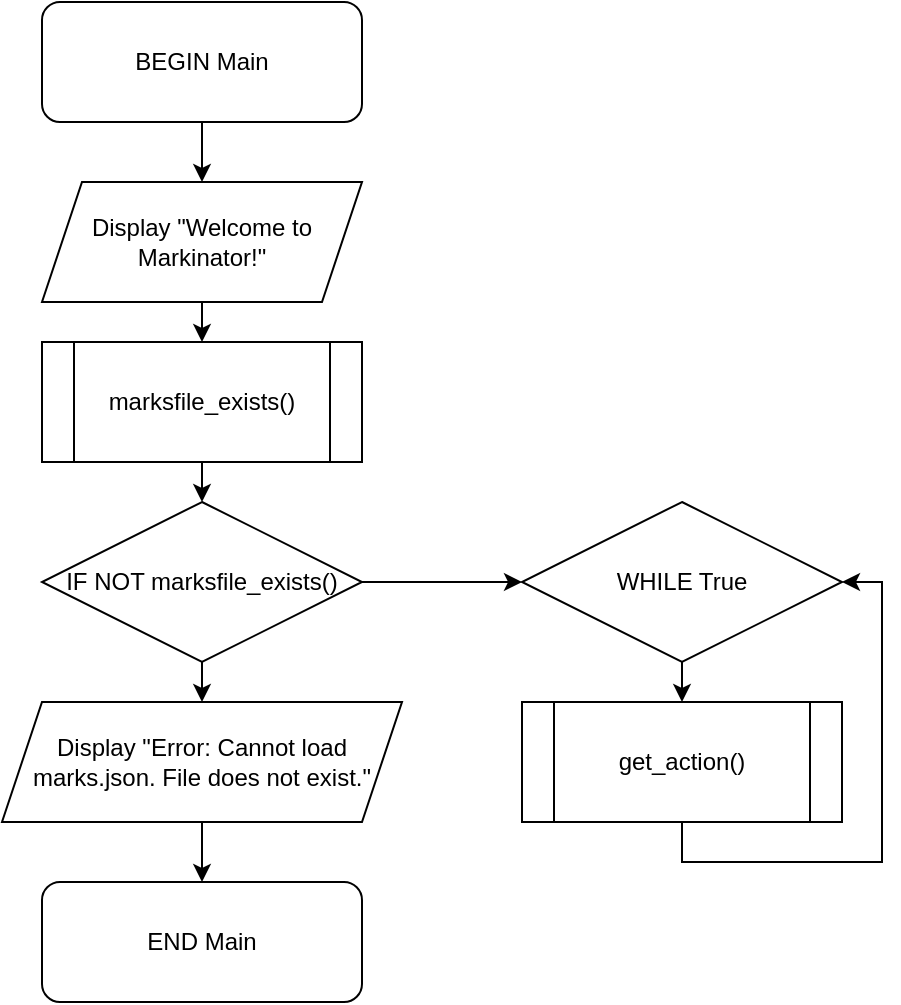 <mxfile version="24.3.1" type="github">
  <diagram name="Page-1" id="IVEg9_bCq6A0wPCuQUue">
    <mxGraphModel dx="2074" dy="1150" grid="1" gridSize="10" guides="1" tooltips="1" connect="1" arrows="1" fold="1" page="1" pageScale="1" pageWidth="850" pageHeight="1100" math="0" shadow="0">
      <root>
        <mxCell id="0" />
        <mxCell id="1" parent="0" />
        <mxCell id="AI5uu5_oCC1WUFQltogZ-3" style="edgeStyle=orthogonalEdgeStyle;rounded=0;orthogonalLoop=1;jettySize=auto;html=1;exitX=0.5;exitY=1;exitDx=0;exitDy=0;" edge="1" parent="1" source="AI5uu5_oCC1WUFQltogZ-1" target="AI5uu5_oCC1WUFQltogZ-2">
          <mxGeometry relative="1" as="geometry" />
        </mxCell>
        <mxCell id="AI5uu5_oCC1WUFQltogZ-1" value="BEGIN Main" style="rounded=1;whiteSpace=wrap;html=1;" vertex="1" parent="1">
          <mxGeometry x="40" y="40" width="160" height="60" as="geometry" />
        </mxCell>
        <mxCell id="AI5uu5_oCC1WUFQltogZ-6" style="edgeStyle=orthogonalEdgeStyle;rounded=0;orthogonalLoop=1;jettySize=auto;html=1;exitX=0.5;exitY=1;exitDx=0;exitDy=0;entryX=0.5;entryY=0;entryDx=0;entryDy=0;" edge="1" parent="1" source="AI5uu5_oCC1WUFQltogZ-2" target="AI5uu5_oCC1WUFQltogZ-4">
          <mxGeometry relative="1" as="geometry" />
        </mxCell>
        <mxCell id="AI5uu5_oCC1WUFQltogZ-2" value="Display &quot;Welcome to Markinator!&quot;" style="shape=parallelogram;perimeter=parallelogramPerimeter;whiteSpace=wrap;html=1;fixedSize=1;" vertex="1" parent="1">
          <mxGeometry x="40" y="130" width="160" height="60" as="geometry" />
        </mxCell>
        <mxCell id="AI5uu5_oCC1WUFQltogZ-11" style="edgeStyle=orthogonalEdgeStyle;rounded=0;orthogonalLoop=1;jettySize=auto;html=1;exitX=0.5;exitY=1;exitDx=0;exitDy=0;entryX=0.5;entryY=0;entryDx=0;entryDy=0;" edge="1" parent="1" source="AI5uu5_oCC1WUFQltogZ-4" target="AI5uu5_oCC1WUFQltogZ-7">
          <mxGeometry relative="1" as="geometry" />
        </mxCell>
        <mxCell id="AI5uu5_oCC1WUFQltogZ-4" value="marksfile_exists()" style="shape=process;whiteSpace=wrap;html=1;backgroundOutline=1;" vertex="1" parent="1">
          <mxGeometry x="40" y="210" width="160" height="60" as="geometry" />
        </mxCell>
        <mxCell id="AI5uu5_oCC1WUFQltogZ-13" style="edgeStyle=orthogonalEdgeStyle;rounded=0;orthogonalLoop=1;jettySize=auto;html=1;exitX=0.5;exitY=1;exitDx=0;exitDy=0;entryX=0.5;entryY=0;entryDx=0;entryDy=0;" edge="1" parent="1" source="AI5uu5_oCC1WUFQltogZ-7" target="AI5uu5_oCC1WUFQltogZ-12">
          <mxGeometry relative="1" as="geometry" />
        </mxCell>
        <mxCell id="AI5uu5_oCC1WUFQltogZ-18" style="edgeStyle=orthogonalEdgeStyle;rounded=0;orthogonalLoop=1;jettySize=auto;html=1;exitX=1;exitY=0.5;exitDx=0;exitDy=0;entryX=0;entryY=0.5;entryDx=0;entryDy=0;" edge="1" parent="1" source="AI5uu5_oCC1WUFQltogZ-7" target="AI5uu5_oCC1WUFQltogZ-17">
          <mxGeometry relative="1" as="geometry" />
        </mxCell>
        <mxCell id="AI5uu5_oCC1WUFQltogZ-7" value="IF NOT marksfile_exists()" style="rhombus;whiteSpace=wrap;html=1;" vertex="1" parent="1">
          <mxGeometry x="40" y="290" width="160" height="80" as="geometry" />
        </mxCell>
        <mxCell id="AI5uu5_oCC1WUFQltogZ-15" style="edgeStyle=orthogonalEdgeStyle;rounded=0;orthogonalLoop=1;jettySize=auto;html=1;exitX=0.5;exitY=1;exitDx=0;exitDy=0;entryX=0.5;entryY=0;entryDx=0;entryDy=0;" edge="1" parent="1" source="AI5uu5_oCC1WUFQltogZ-12" target="AI5uu5_oCC1WUFQltogZ-14">
          <mxGeometry relative="1" as="geometry" />
        </mxCell>
        <mxCell id="AI5uu5_oCC1WUFQltogZ-12" value="Display &quot;Error: Cannot load marks.json. File does not exist.&quot;" style="shape=parallelogram;perimeter=parallelogramPerimeter;whiteSpace=wrap;html=1;fixedSize=1;" vertex="1" parent="1">
          <mxGeometry x="20" y="390" width="200" height="60" as="geometry" />
        </mxCell>
        <mxCell id="AI5uu5_oCC1WUFQltogZ-14" value="END Main" style="rounded=1;whiteSpace=wrap;html=1;" vertex="1" parent="1">
          <mxGeometry x="40" y="480" width="160" height="60" as="geometry" />
        </mxCell>
        <mxCell id="AI5uu5_oCC1WUFQltogZ-20" style="edgeStyle=orthogonalEdgeStyle;rounded=0;orthogonalLoop=1;jettySize=auto;html=1;exitX=0.5;exitY=1;exitDx=0;exitDy=0;entryX=1;entryY=0.5;entryDx=0;entryDy=0;" edge="1" parent="1" source="AI5uu5_oCC1WUFQltogZ-16" target="AI5uu5_oCC1WUFQltogZ-17">
          <mxGeometry relative="1" as="geometry">
            <Array as="points">
              <mxPoint x="360" y="470" />
              <mxPoint x="460" y="470" />
              <mxPoint x="460" y="330" />
            </Array>
          </mxGeometry>
        </mxCell>
        <mxCell id="AI5uu5_oCC1WUFQltogZ-16" value="get_action()" style="shape=process;whiteSpace=wrap;html=1;backgroundOutline=1;" vertex="1" parent="1">
          <mxGeometry x="280" y="390" width="160" height="60" as="geometry" />
        </mxCell>
        <mxCell id="AI5uu5_oCC1WUFQltogZ-19" style="edgeStyle=orthogonalEdgeStyle;rounded=0;orthogonalLoop=1;jettySize=auto;html=1;exitX=0.5;exitY=1;exitDx=0;exitDy=0;entryX=0.5;entryY=0;entryDx=0;entryDy=0;" edge="1" parent="1" source="AI5uu5_oCC1WUFQltogZ-17" target="AI5uu5_oCC1WUFQltogZ-16">
          <mxGeometry relative="1" as="geometry" />
        </mxCell>
        <mxCell id="AI5uu5_oCC1WUFQltogZ-17" value="WHILE True" style="rhombus;whiteSpace=wrap;html=1;" vertex="1" parent="1">
          <mxGeometry x="280" y="290" width="160" height="80" as="geometry" />
        </mxCell>
      </root>
    </mxGraphModel>
  </diagram>
</mxfile>
